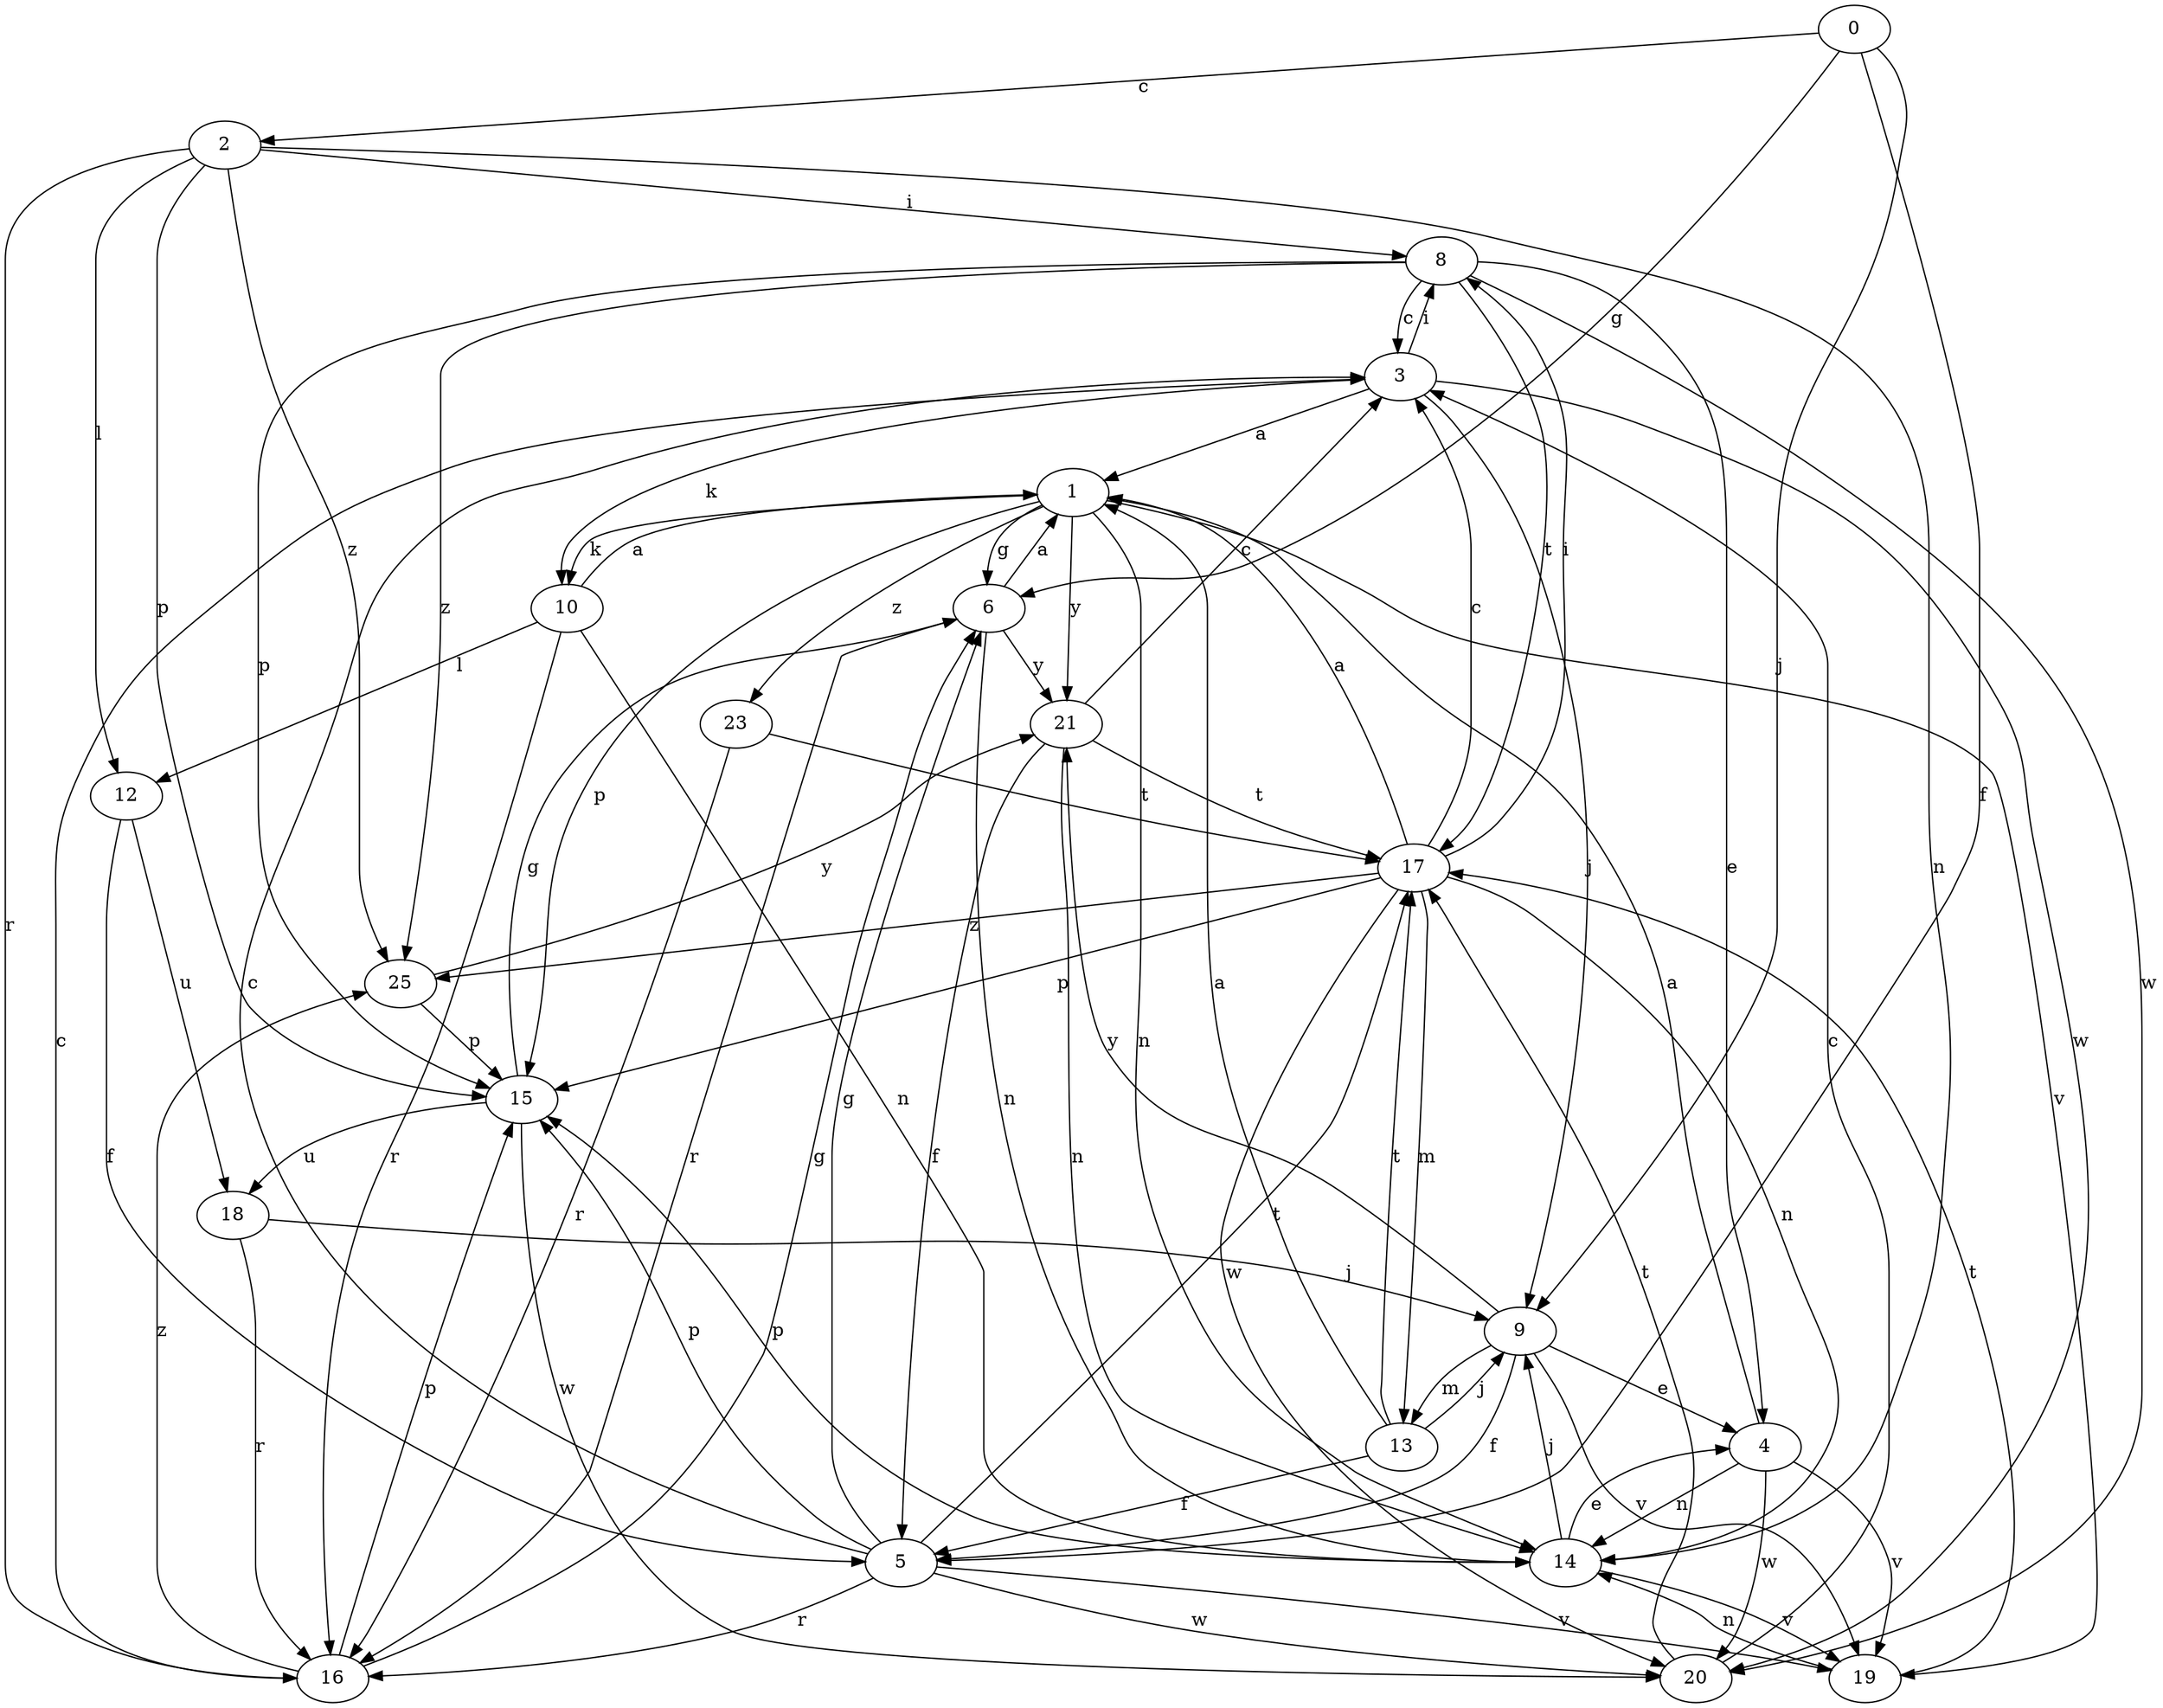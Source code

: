 strict digraph  {
0;
1;
2;
3;
4;
5;
6;
8;
9;
10;
12;
13;
14;
15;
16;
17;
18;
19;
20;
21;
23;
25;
0 -> 2  [label=c];
0 -> 5  [label=f];
0 -> 6  [label=g];
0 -> 9  [label=j];
1 -> 6  [label=g];
1 -> 10  [label=k];
1 -> 14  [label=n];
1 -> 15  [label=p];
1 -> 19  [label=v];
1 -> 21  [label=y];
1 -> 23  [label=z];
2 -> 8  [label=i];
2 -> 12  [label=l];
2 -> 14  [label=n];
2 -> 15  [label=p];
2 -> 16  [label=r];
2 -> 25  [label=z];
3 -> 1  [label=a];
3 -> 8  [label=i];
3 -> 9  [label=j];
3 -> 10  [label=k];
3 -> 20  [label=w];
4 -> 1  [label=a];
4 -> 14  [label=n];
4 -> 19  [label=v];
4 -> 20  [label=w];
5 -> 3  [label=c];
5 -> 6  [label=g];
5 -> 15  [label=p];
5 -> 16  [label=r];
5 -> 17  [label=t];
5 -> 19  [label=v];
5 -> 20  [label=w];
6 -> 1  [label=a];
6 -> 14  [label=n];
6 -> 16  [label=r];
6 -> 21  [label=y];
8 -> 3  [label=c];
8 -> 4  [label=e];
8 -> 15  [label=p];
8 -> 17  [label=t];
8 -> 20  [label=w];
8 -> 25  [label=z];
9 -> 4  [label=e];
9 -> 5  [label=f];
9 -> 13  [label=m];
9 -> 19  [label=v];
9 -> 21  [label=y];
10 -> 1  [label=a];
10 -> 12  [label=l];
10 -> 14  [label=n];
10 -> 16  [label=r];
12 -> 5  [label=f];
12 -> 18  [label=u];
13 -> 1  [label=a];
13 -> 5  [label=f];
13 -> 9  [label=j];
13 -> 17  [label=t];
14 -> 4  [label=e];
14 -> 9  [label=j];
14 -> 15  [label=p];
14 -> 19  [label=v];
15 -> 6  [label=g];
15 -> 18  [label=u];
15 -> 20  [label=w];
16 -> 3  [label=c];
16 -> 6  [label=g];
16 -> 15  [label=p];
16 -> 25  [label=z];
17 -> 1  [label=a];
17 -> 3  [label=c];
17 -> 8  [label=i];
17 -> 13  [label=m];
17 -> 14  [label=n];
17 -> 15  [label=p];
17 -> 20  [label=w];
17 -> 25  [label=z];
18 -> 9  [label=j];
18 -> 16  [label=r];
19 -> 14  [label=n];
19 -> 17  [label=t];
20 -> 3  [label=c];
20 -> 17  [label=t];
21 -> 3  [label=c];
21 -> 5  [label=f];
21 -> 14  [label=n];
21 -> 17  [label=t];
23 -> 16  [label=r];
23 -> 17  [label=t];
25 -> 15  [label=p];
25 -> 21  [label=y];
}
